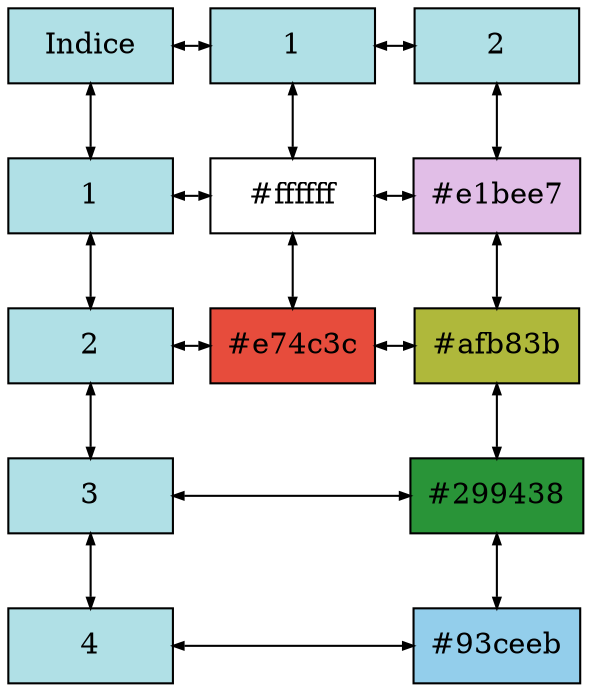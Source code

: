 digraph grafica{
	rankdir=TB;
	rank=same;
	node [shape = box, style=filled, fillcolor = powderblue];
	concentrate=true
subgraph cluster_0 {
		nodo0y0 [  label = "Indice", width = 1.1, group = 0];
		nodo0y1 [  label = "1", width=1.1, group = 0];
		nodo0y2 [  label = "2", width=1.1, group = 0];
		nodo0y3 [  label = "3", width=1.1, group = 0];
		nodo0y4 [  label = "4", width=1.1, group = 0];

		color=white;
}
subgraph cluster_1 {
		nodo1y0 [  label = "1", width=1.1, group = 1];
		nodo1y1 [ label = "#ffffff" fillcolor="#ffffff", width = 1.1, group = 1];
		nodo1y2 [ label = "#e74c3c" fillcolor="#e74c3c", width = 1.1, group = 1];

		color=white;
}
subgraph cluster_2 {
		nodo2y0 [  label = "2", width=1.1, group = 2];
		nodo2y1 [ label = "#e1bee7" fillcolor="#e1bee7", width = 1.1, group = 2];
		nodo2y2 [ label = "#afb83b" fillcolor="#afb83b", width = 1.1, group = 2];
		nodo2y3 [ label = "#299438" fillcolor="#299438", width = 1.1, group = 2];
		nodo2y4 [ label = "#93ceeb" fillcolor="#93ceeb", width = 1.1, group = 2];

		color=white;
}


		//Conexiones de las columnas
		edge [dir = both, arrowsize=.5]
		nodo0y0 -> nodo0y1 -> nodo0y2 -> nodo0y3 -> nodo0y4;
		nodo1y0 -> nodo1y1 -> nodo1y2;
		nodo2y0 -> nodo2y1 -> nodo2y2 -> nodo2y3 -> nodo2y4;


		//Conexiones de las filas
		rank = same {nodo0y0 -> nodo1y0 -> nodo2y0}
		rank = same {nodo0y1 -> nodo1y1 -> nodo2y1}
		rank = same {nodo0y2 -> nodo1y2 -> nodo2y2}
		rank = same {nodo0y3 -> nodo2y3}
		rank = same {nodo0y4 -> nodo2y4}
	}
